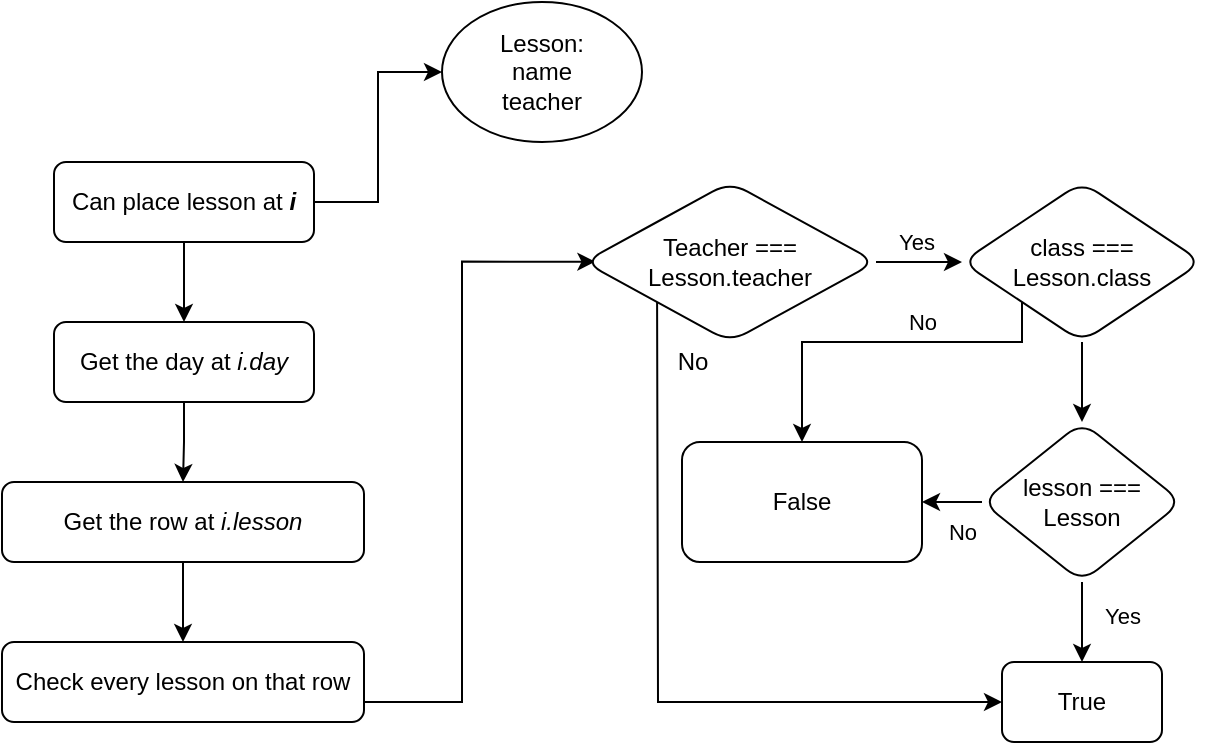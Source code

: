 <mxfile version="16.2.6" type="device"><diagram id="C5RBs43oDa-KdzZeNtuy" name="Page-1"><mxGraphModel dx="579" dy="347" grid="1" gridSize="10" guides="1" tooltips="1" connect="1" arrows="1" fold="1" page="1" pageScale="1" pageWidth="827" pageHeight="1169" math="0" shadow="0"><root><mxCell id="WIyWlLk6GJQsqaUBKTNV-0"/><mxCell id="WIyWlLk6GJQsqaUBKTNV-1" parent="WIyWlLk6GJQsqaUBKTNV-0"/><mxCell id="FtMZHM5CSsi4Ona8Mq3Y-2" value="" style="edgeStyle=orthogonalEdgeStyle;rounded=0;orthogonalLoop=1;jettySize=auto;html=1;" edge="1" parent="WIyWlLk6GJQsqaUBKTNV-1" source="WIyWlLk6GJQsqaUBKTNV-3" target="FtMZHM5CSsi4Ona8Mq3Y-1"><mxGeometry relative="1" as="geometry"/></mxCell><mxCell id="FtMZHM5CSsi4Ona8Mq3Y-10" value="" style="edgeStyle=orthogonalEdgeStyle;rounded=0;orthogonalLoop=1;jettySize=auto;html=1;entryX=0;entryY=0.5;entryDx=0;entryDy=0;" edge="1" parent="WIyWlLk6GJQsqaUBKTNV-1" source="WIyWlLk6GJQsqaUBKTNV-3" target="FtMZHM5CSsi4Ona8Mq3Y-9"><mxGeometry relative="1" as="geometry"/></mxCell><mxCell id="WIyWlLk6GJQsqaUBKTNV-3" value="Can place lesson at &lt;i&gt;&lt;b&gt;i&lt;/b&gt;&lt;/i&gt;" style="rounded=1;whiteSpace=wrap;html=1;fontSize=12;glass=0;strokeWidth=1;shadow=0;" parent="WIyWlLk6GJQsqaUBKTNV-1" vertex="1"><mxGeometry x="66" y="120" width="130" height="40" as="geometry"/></mxCell><mxCell id="FtMZHM5CSsi4Ona8Mq3Y-7" value="" style="edgeStyle=orthogonalEdgeStyle;rounded=0;orthogonalLoop=1;jettySize=auto;html=1;" edge="1" parent="WIyWlLk6GJQsqaUBKTNV-1" source="FtMZHM5CSsi4Ona8Mq3Y-1" target="FtMZHM5CSsi4Ona8Mq3Y-6"><mxGeometry relative="1" as="geometry"/></mxCell><mxCell id="FtMZHM5CSsi4Ona8Mq3Y-1" value="Get the day at &lt;i&gt;i.day&lt;/i&gt;" style="rounded=1;whiteSpace=wrap;html=1;fontSize=12;glass=0;strokeWidth=1;shadow=0;" vertex="1" parent="WIyWlLk6GJQsqaUBKTNV-1"><mxGeometry x="66" y="200" width="130" height="40" as="geometry"/></mxCell><mxCell id="FtMZHM5CSsi4Ona8Mq3Y-12" value="" style="edgeStyle=orthogonalEdgeStyle;rounded=0;orthogonalLoop=1;jettySize=auto;html=1;" edge="1" parent="WIyWlLk6GJQsqaUBKTNV-1" source="FtMZHM5CSsi4Ona8Mq3Y-6" target="FtMZHM5CSsi4Ona8Mq3Y-11"><mxGeometry relative="1" as="geometry"/></mxCell><mxCell id="FtMZHM5CSsi4Ona8Mq3Y-6" value="Get the row at &lt;i&gt;i.lesson&lt;/i&gt;" style="rounded=1;whiteSpace=wrap;html=1;fontSize=12;glass=0;strokeWidth=1;shadow=0;" vertex="1" parent="WIyWlLk6GJQsqaUBKTNV-1"><mxGeometry x="40" y="280" width="181" height="40" as="geometry"/></mxCell><mxCell id="FtMZHM5CSsi4Ona8Mq3Y-9" value="Lesson:&lt;br&gt;name&lt;br&gt;teacher" style="ellipse;whiteSpace=wrap;html=1;rounded=1;glass=0;strokeWidth=1;shadow=0;" vertex="1" parent="WIyWlLk6GJQsqaUBKTNV-1"><mxGeometry x="260" y="40" width="100" height="70" as="geometry"/></mxCell><mxCell id="FtMZHM5CSsi4Ona8Mq3Y-16" value="" style="edgeStyle=orthogonalEdgeStyle;rounded=0;orthogonalLoop=1;jettySize=auto;html=1;entryX=0.039;entryY=0.498;entryDx=0;entryDy=0;entryPerimeter=0;" edge="1" parent="WIyWlLk6GJQsqaUBKTNV-1" source="FtMZHM5CSsi4Ona8Mq3Y-11" target="FtMZHM5CSsi4Ona8Mq3Y-15"><mxGeometry relative="1" as="geometry"><Array as="points"><mxPoint x="270" y="390"/><mxPoint x="270" y="170"/></Array></mxGeometry></mxCell><mxCell id="FtMZHM5CSsi4Ona8Mq3Y-11" value="Check every lesson on that row" style="rounded=1;whiteSpace=wrap;html=1;fontSize=12;glass=0;strokeWidth=1;shadow=0;" vertex="1" parent="WIyWlLk6GJQsqaUBKTNV-1"><mxGeometry x="40" y="360" width="181" height="40" as="geometry"/></mxCell><mxCell id="FtMZHM5CSsi4Ona8Mq3Y-21" value="" style="edgeStyle=orthogonalEdgeStyle;rounded=0;orthogonalLoop=1;jettySize=auto;html=1;fontFamily=Comic Sans MS;" edge="1" parent="WIyWlLk6GJQsqaUBKTNV-1" source="FtMZHM5CSsi4Ona8Mq3Y-15" target="FtMZHM5CSsi4Ona8Mq3Y-20"><mxGeometry relative="1" as="geometry"/></mxCell><mxCell id="FtMZHM5CSsi4Ona8Mq3Y-36" style="edgeStyle=orthogonalEdgeStyle;rounded=0;orthogonalLoop=1;jettySize=auto;html=1;entryX=0;entryY=0.5;entryDx=0;entryDy=0;fontFamily=Helvetica;exitX=0;exitY=1;exitDx=0;exitDy=0;" edge="1" parent="WIyWlLk6GJQsqaUBKTNV-1" source="FtMZHM5CSsi4Ona8Mq3Y-15" target="FtMZHM5CSsi4Ona8Mq3Y-22"><mxGeometry relative="1" as="geometry"><Array as="points"><mxPoint x="368" y="170"/><mxPoint x="368" y="170"/><mxPoint x="368" y="390"/></Array></mxGeometry></mxCell><mxCell id="FtMZHM5CSsi4Ona8Mq3Y-15" value="Teacher === Lesson.teacher" style="rhombus;whiteSpace=wrap;html=1;rounded=1;glass=0;strokeWidth=1;shadow=0;" vertex="1" parent="WIyWlLk6GJQsqaUBKTNV-1"><mxGeometry x="331" y="130" width="146" height="80" as="geometry"/></mxCell><mxCell id="FtMZHM5CSsi4Ona8Mq3Y-25" value="" style="edgeStyle=orthogonalEdgeStyle;rounded=0;orthogonalLoop=1;jettySize=auto;html=1;fontFamily=Helvetica;" edge="1" parent="WIyWlLk6GJQsqaUBKTNV-1" source="FtMZHM5CSsi4Ona8Mq3Y-20" target="FtMZHM5CSsi4Ona8Mq3Y-24"><mxGeometry relative="1" as="geometry"/></mxCell><mxCell id="FtMZHM5CSsi4Ona8Mq3Y-29" style="edgeStyle=orthogonalEdgeStyle;rounded=0;orthogonalLoop=1;jettySize=auto;html=1;entryX=0.5;entryY=0;entryDx=0;entryDy=0;fontFamily=Comic Sans MS;exitX=0;exitY=1;exitDx=0;exitDy=0;" edge="1" parent="WIyWlLk6GJQsqaUBKTNV-1" source="FtMZHM5CSsi4Ona8Mq3Y-20" target="FtMZHM5CSsi4Ona8Mq3Y-27"><mxGeometry relative="1" as="geometry"><Array as="points"><mxPoint x="550" y="210"/><mxPoint x="440" y="210"/></Array></mxGeometry></mxCell><mxCell id="FtMZHM5CSsi4Ona8Mq3Y-31" value="No" style="edgeLabel;html=1;align=center;verticalAlign=middle;resizable=0;points=[];fontFamily=Helvetica;" vertex="1" connectable="0" parent="FtMZHM5CSsi4Ona8Mq3Y-29"><mxGeometry x="0.114" relative="1" as="geometry"><mxPoint x="30" y="-10" as="offset"/></mxGeometry></mxCell><mxCell id="FtMZHM5CSsi4Ona8Mq3Y-20" value="class === Lesson.class" style="rhombus;whiteSpace=wrap;html=1;rounded=1;glass=0;strokeWidth=1;shadow=0;" vertex="1" parent="WIyWlLk6GJQsqaUBKTNV-1"><mxGeometry x="520" y="130" width="120" height="80" as="geometry"/></mxCell><mxCell id="FtMZHM5CSsi4Ona8Mq3Y-22" value="True" style="whiteSpace=wrap;html=1;rounded=1;glass=0;strokeWidth=1;shadow=0;" vertex="1" parent="WIyWlLk6GJQsqaUBKTNV-1"><mxGeometry x="540" y="370" width="80" height="40" as="geometry"/></mxCell><mxCell id="FtMZHM5CSsi4Ona8Mq3Y-26" style="edgeStyle=orthogonalEdgeStyle;rounded=0;orthogonalLoop=1;jettySize=auto;html=1;entryX=0.5;entryY=0;entryDx=0;entryDy=0;fontFamily=Comic Sans MS;" edge="1" parent="WIyWlLk6GJQsqaUBKTNV-1" source="FtMZHM5CSsi4Ona8Mq3Y-24" target="FtMZHM5CSsi4Ona8Mq3Y-22"><mxGeometry relative="1" as="geometry"/></mxCell><mxCell id="FtMZHM5CSsi4Ona8Mq3Y-33" value="Yes" style="edgeLabel;html=1;align=center;verticalAlign=middle;resizable=0;points=[];fontFamily=Helvetica;" vertex="1" connectable="0" parent="FtMZHM5CSsi4Ona8Mq3Y-26"><mxGeometry x="-0.167" relative="1" as="geometry"><mxPoint x="20" as="offset"/></mxGeometry></mxCell><mxCell id="FtMZHM5CSsi4Ona8Mq3Y-28" value="" style="edgeStyle=orthogonalEdgeStyle;rounded=0;orthogonalLoop=1;jettySize=auto;html=1;fontFamily=Comic Sans MS;" edge="1" parent="WIyWlLk6GJQsqaUBKTNV-1" source="FtMZHM5CSsi4Ona8Mq3Y-24" target="FtMZHM5CSsi4Ona8Mq3Y-27"><mxGeometry relative="1" as="geometry"/></mxCell><mxCell id="FtMZHM5CSsi4Ona8Mq3Y-32" value="No" style="edgeLabel;html=1;align=center;verticalAlign=middle;resizable=0;points=[];fontFamily=Helvetica;" vertex="1" connectable="0" parent="FtMZHM5CSsi4Ona8Mq3Y-28"><mxGeometry x="-0.108" relative="1" as="geometry"><mxPoint x="7" y="15" as="offset"/></mxGeometry></mxCell><mxCell id="FtMZHM5CSsi4Ona8Mq3Y-24" value="lesson ===&lt;br&gt;Lesson" style="rhombus;whiteSpace=wrap;html=1;rounded=1;glass=0;strokeWidth=1;shadow=0;" vertex="1" parent="WIyWlLk6GJQsqaUBKTNV-1"><mxGeometry x="530" y="250" width="100" height="80" as="geometry"/></mxCell><mxCell id="FtMZHM5CSsi4Ona8Mq3Y-27" value="False" style="whiteSpace=wrap;html=1;rounded=1;glass=0;strokeWidth=1;shadow=0;" vertex="1" parent="WIyWlLk6GJQsqaUBKTNV-1"><mxGeometry x="380" y="260" width="120" height="60" as="geometry"/></mxCell><mxCell id="FtMZHM5CSsi4Ona8Mq3Y-35" value="Yes" style="edgeLabel;html=1;align=center;verticalAlign=middle;resizable=0;points=[];fontFamily=Helvetica;" vertex="1" connectable="0" parent="WIyWlLk6GJQsqaUBKTNV-1"><mxGeometry x="510" y="210" as="geometry"><mxPoint x="-13" y="-50" as="offset"/></mxGeometry></mxCell><mxCell id="FtMZHM5CSsi4Ona8Mq3Y-37" value="No" style="text;html=1;align=center;verticalAlign=middle;resizable=0;points=[];autosize=1;strokeColor=none;fillColor=none;fontFamily=Helvetica;" vertex="1" parent="WIyWlLk6GJQsqaUBKTNV-1"><mxGeometry x="370" y="210" width="30" height="20" as="geometry"/></mxCell></root></mxGraphModel></diagram></mxfile>